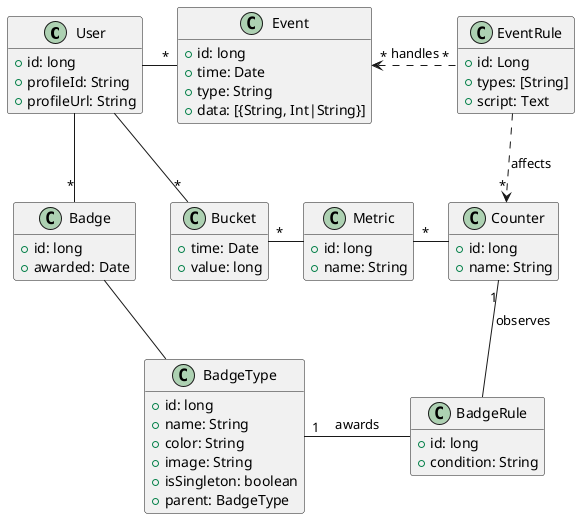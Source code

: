 @startuml

hide empty methods

class User {
    + id: long
    + profileId: String
    + profileUrl: String
}

User -- "*" Bucket
User - "*" Event
User -- "*" Badge

class Counter {
    + id: long
    + name: String
}

Metric "*" - Counter

class Metric {
    + id: long
    + name: String
}

Bucket "*" - Metric

class Bucket {
    + time: Date
    + value: long
}

class BadgeType {
    + id: long
    + name: String
    + color: String
    + image: String
    + isSingleton: boolean
    + parent: BadgeType
}

Badge -- BadgeType

class Badge {
    + id: long
    + awarded: Date
}

class BadgeRule {
    + id: long
    + condition: String
}

BadgeType "1" - BadgeRule : "awards"
Counter "1" -- BadgeRule : "observes"

class EventRule {
    + id: Long
    + types: [String]
    + script: Text
}

Event "*" <. "*" EventRule : "handles"
EventRule ..> "*" Counter : "affects"

class Event {
    + id: long
    + time: Date
    + type: String
    + data: [{String, Int|String}]
}

@enduml